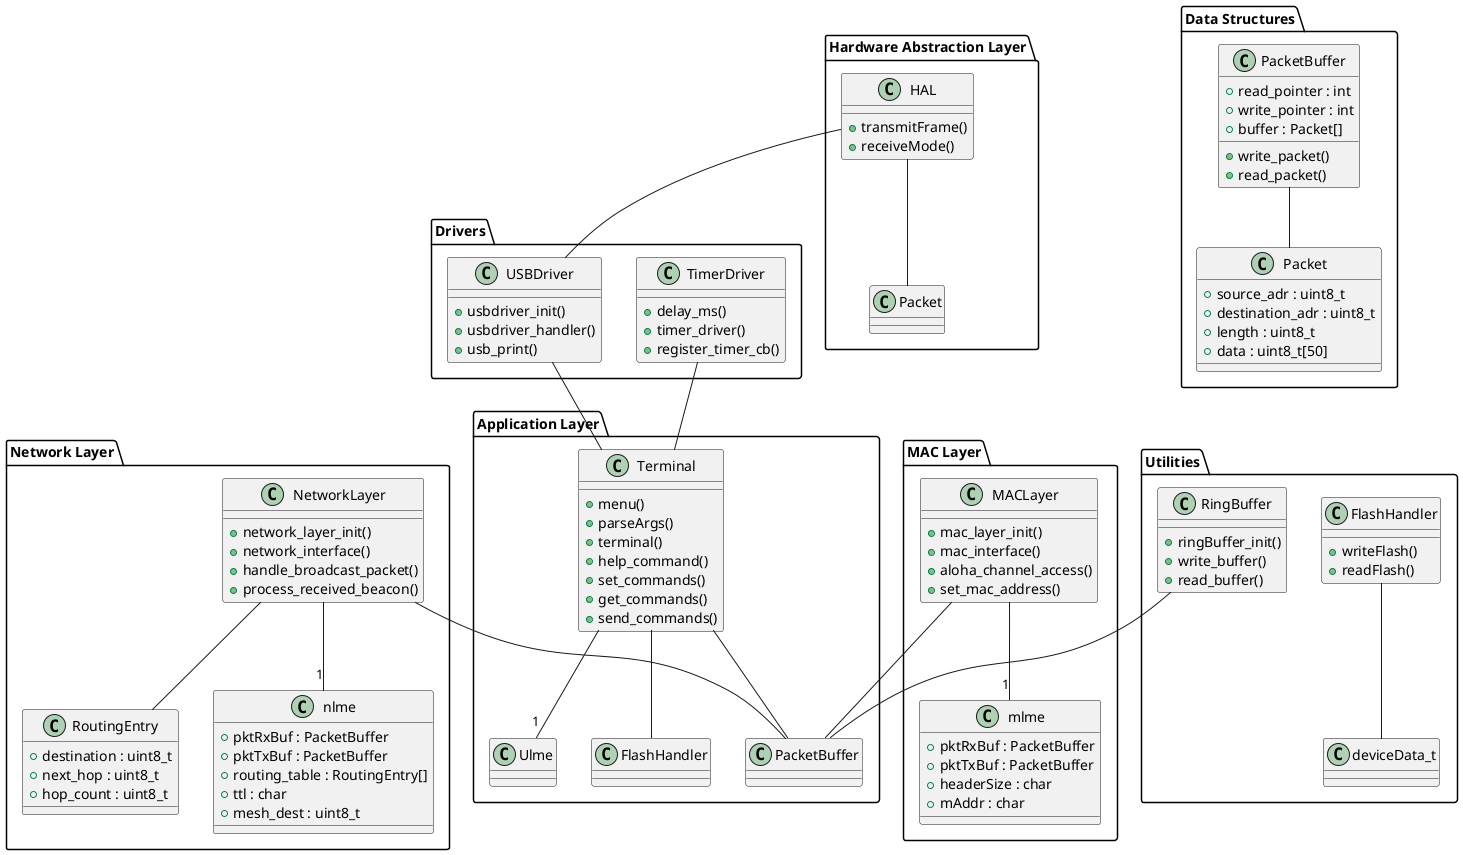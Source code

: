@startuml

' Base package structure
top to bottom direction
package "Application Layer" {
    class Terminal {
        +menu()
        +parseArgs()
        +terminal()
        +help_command()
        +set_commands()
        +get_commands()
        +send_commands()
    }
    Terminal -- PacketBuffer
    Terminal -- FlashHandler
    Terminal -- "1" Ulme
}

package "Network Layer" {
    class NetworkLayer {
        +network_layer_init()
        +network_interface()
        +handle_broadcast_packet()
        +process_received_beacon()
    }
    class RoutingEntry {
        +destination : uint8_t
        +next_hop : uint8_t
        +hop_count : uint8_t
    }
    class nlme {
        +pktRxBuf : PacketBuffer
        +pktTxBuf : PacketBuffer
        +routing_table : RoutingEntry[]
        +ttl : char
        +mesh_dest : uint8_t
    }
    NetworkLayer -- PacketBuffer
    NetworkLayer -- RoutingEntry
    NetworkLayer -- "1" nlme
}

package "MAC Layer" {
    class MACLayer {
        +mac_layer_init()
        +mac_interface()
        +aloha_channel_access()
        +set_mac_address()
    }
    class mlme {
        +pktRxBuf : PacketBuffer
        +pktTxBuf : PacketBuffer
        +headerSize : char
        +mAddr : char
    }
    MACLayer -- PacketBuffer
    MACLayer -- "1" mlme
}

package "Utilities" {
    class FlashHandler {
        +writeFlash()
        +readFlash()
    }
    class RingBuffer {
        +ringBuffer_init()
        +write_buffer()
        +read_buffer()
    }
    FlashHandler -- deviceData_t
    RingBuffer -- PacketBuffer
}

package "Drivers" {
    class TimerDriver {
        +delay_ms()
        +timer_driver()
        +register_timer_cb()
    }
    class USBDriver {
        +usbdriver_init()
        +usbdriver_handler()
        +usb_print()
    }
    TimerDriver -- Terminal
    USBDriver -- Terminal
}

package "Hardware Abstraction Layer" {
    class HAL {
        +transmitFrame()
        +receiveMode()
    }
    HAL -- Packet
    HAL -- USBDriver
}

package "Data Structures" {
    class Packet {
        +source_adr : uint8_t
        +destination_adr : uint8_t
        +length : uint8_t
        +data : uint8_t[50]
    }
    class PacketBuffer {
        +read_pointer : int
        +write_pointer : int
        +buffer : Packet[]
        +write_packet()
        +read_packet()
    }
    PacketBuffer -- Packet
}

@enduml
